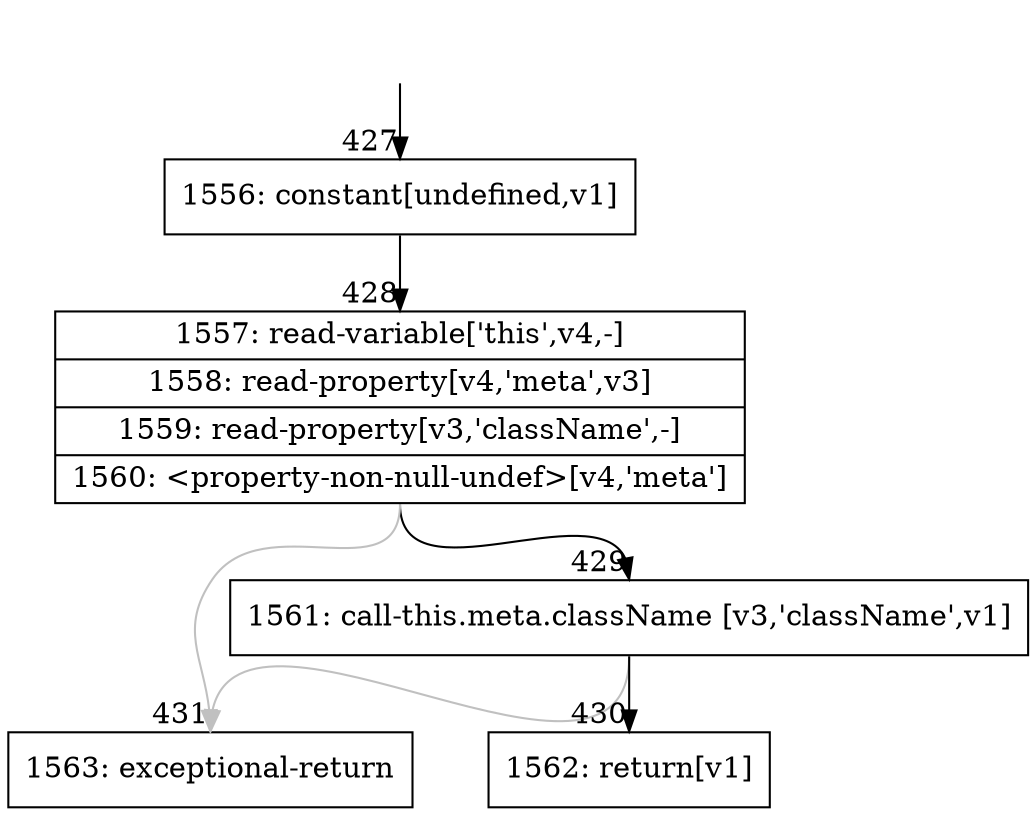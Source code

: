digraph {
rankdir="TD"
BB_entry47[shape=none,label=""];
BB_entry47 -> BB427 [tailport=s, headport=n, headlabel="    427"]
BB427 [shape=record label="{1556: constant[undefined,v1]}" ] 
BB427 -> BB428 [tailport=s, headport=n, headlabel="      428"]
BB428 [shape=record label="{1557: read-variable['this',v4,-]|1558: read-property[v4,'meta',v3]|1559: read-property[v3,'className',-]|1560: \<property-non-null-undef\>[v4,'meta']}" ] 
BB428 -> BB429 [tailport=s, headport=n, headlabel="      429"]
BB428 -> BB431 [tailport=s, headport=n, color=gray, headlabel="      431"]
BB429 [shape=record label="{1561: call-this.meta.className [v3,'className',v1]}" ] 
BB429 -> BB430 [tailport=s, headport=n, headlabel="      430"]
BB429 -> BB431 [tailport=s, headport=n, color=gray]
BB430 [shape=record label="{1562: return[v1]}" ] 
BB431 [shape=record label="{1563: exceptional-return}" ] 
//#$~ 461
}
